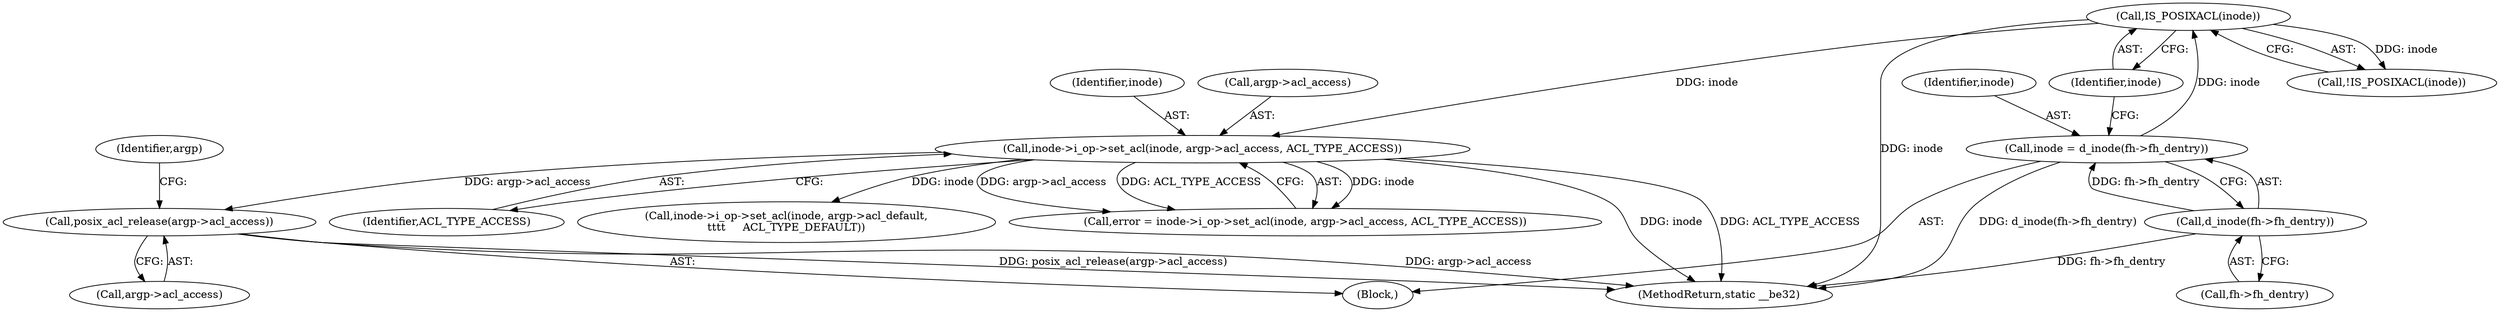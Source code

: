 digraph "1_linux_999653786df6954a31044528ac3f7a5dadca08f4_0@pointer" {
"1000195" [label="(Call,posix_acl_release(argp->acl_access))"];
"1000169" [label="(Call,inode->i_op->set_acl(inode, argp->acl_access, ACL_TYPE_ACCESS))"];
"1000146" [label="(Call,IS_POSIXACL(inode))"];
"1000137" [label="(Call,inode = d_inode(fh->fh_dentry))"];
"1000139" [label="(Call,d_inode(fh->fh_dentry))"];
"1000205" [label="(MethodReturn,static __be32)"];
"1000138" [label="(Identifier,inode)"];
"1000195" [label="(Call,posix_acl_release(argp->acl_access))"];
"1000145" [label="(Call,!IS_POSIXACL(inode))"];
"1000201" [label="(Identifier,argp)"];
"1000174" [label="(Identifier,ACL_TYPE_ACCESS)"];
"1000105" [label="(Block,)"];
"1000146" [label="(Call,IS_POSIXACL(inode))"];
"1000180" [label="(Call,inode->i_op->set_acl(inode, argp->acl_default,\n\t\t\t\t     ACL_TYPE_DEFAULT))"];
"1000140" [label="(Call,fh->fh_dentry)"];
"1000196" [label="(Call,argp->acl_access)"];
"1000170" [label="(Identifier,inode)"];
"1000171" [label="(Call,argp->acl_access)"];
"1000139" [label="(Call,d_inode(fh->fh_dentry))"];
"1000169" [label="(Call,inode->i_op->set_acl(inode, argp->acl_access, ACL_TYPE_ACCESS))"];
"1000167" [label="(Call,error = inode->i_op->set_acl(inode, argp->acl_access, ACL_TYPE_ACCESS))"];
"1000147" [label="(Identifier,inode)"];
"1000137" [label="(Call,inode = d_inode(fh->fh_dentry))"];
"1000195" -> "1000105"  [label="AST: "];
"1000195" -> "1000196"  [label="CFG: "];
"1000196" -> "1000195"  [label="AST: "];
"1000201" -> "1000195"  [label="CFG: "];
"1000195" -> "1000205"  [label="DDG: posix_acl_release(argp->acl_access)"];
"1000195" -> "1000205"  [label="DDG: argp->acl_access"];
"1000169" -> "1000195"  [label="DDG: argp->acl_access"];
"1000169" -> "1000167"  [label="AST: "];
"1000169" -> "1000174"  [label="CFG: "];
"1000170" -> "1000169"  [label="AST: "];
"1000171" -> "1000169"  [label="AST: "];
"1000174" -> "1000169"  [label="AST: "];
"1000167" -> "1000169"  [label="CFG: "];
"1000169" -> "1000205"  [label="DDG: inode"];
"1000169" -> "1000205"  [label="DDG: ACL_TYPE_ACCESS"];
"1000169" -> "1000167"  [label="DDG: inode"];
"1000169" -> "1000167"  [label="DDG: argp->acl_access"];
"1000169" -> "1000167"  [label="DDG: ACL_TYPE_ACCESS"];
"1000146" -> "1000169"  [label="DDG: inode"];
"1000169" -> "1000180"  [label="DDG: inode"];
"1000146" -> "1000145"  [label="AST: "];
"1000146" -> "1000147"  [label="CFG: "];
"1000147" -> "1000146"  [label="AST: "];
"1000145" -> "1000146"  [label="CFG: "];
"1000146" -> "1000205"  [label="DDG: inode"];
"1000146" -> "1000145"  [label="DDG: inode"];
"1000137" -> "1000146"  [label="DDG: inode"];
"1000137" -> "1000105"  [label="AST: "];
"1000137" -> "1000139"  [label="CFG: "];
"1000138" -> "1000137"  [label="AST: "];
"1000139" -> "1000137"  [label="AST: "];
"1000147" -> "1000137"  [label="CFG: "];
"1000137" -> "1000205"  [label="DDG: d_inode(fh->fh_dentry)"];
"1000139" -> "1000137"  [label="DDG: fh->fh_dentry"];
"1000139" -> "1000140"  [label="CFG: "];
"1000140" -> "1000139"  [label="AST: "];
"1000139" -> "1000205"  [label="DDG: fh->fh_dentry"];
}

